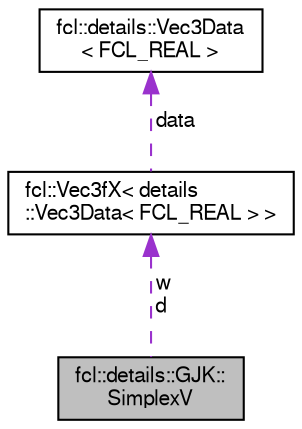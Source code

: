 digraph "fcl::details::GJK::SimplexV"
{
  edge [fontname="FreeSans",fontsize="10",labelfontname="FreeSans",labelfontsize="10"];
  node [fontname="FreeSans",fontsize="10",shape=record];
  Node1 [label="fcl::details::GJK::\lSimplexV",height=0.2,width=0.4,color="black", fillcolor="grey75", style="filled" fontcolor="black"];
  Node2 -> Node1 [dir="back",color="darkorchid3",fontsize="10",style="dashed",label=" w\nd" ,fontname="FreeSans"];
  Node2 [label="fcl::Vec3fX\< details\l::Vec3Data\< FCL_REAL \> \>",height=0.2,width=0.4,color="black", fillcolor="white", style="filled",URL="$a00223.html"];
  Node3 -> Node2 [dir="back",color="darkorchid3",fontsize="10",style="dashed",label=" data" ,fontname="FreeSans"];
  Node3 [label="fcl::details::Vec3Data\l\< FCL_REAL \>",height=0.2,width=0.4,color="black", fillcolor="white", style="filled",URL="$a00222.html"];
}
